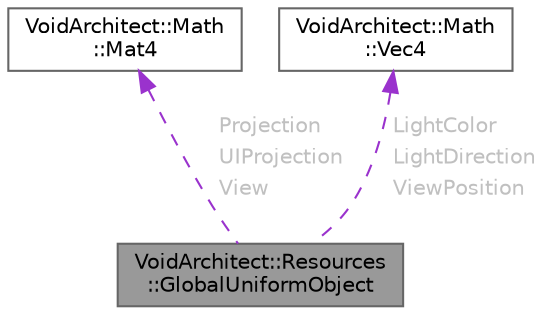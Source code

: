 digraph "VoidArchitect::Resources::GlobalUniformObject"
{
 // LATEX_PDF_SIZE
  bgcolor="transparent";
  edge [fontname=Helvetica,fontsize=10,labelfontname=Helvetica,labelfontsize=10];
  node [fontname=Helvetica,fontsize=10,shape=box,height=0.2,width=0.4];
  Node1 [id="Node000001",label="VoidArchitect::Resources\l::GlobalUniformObject",height=0.2,width=0.4,color="gray40", fillcolor="grey60", style="filled", fontcolor="black",tooltip=" "];
  Node2 -> Node1 [id="edge3_Node000001_Node000002",dir="back",color="darkorchid3",style="dashed",tooltip=" ",label=<<TABLE CELLBORDER="0" BORDER="0"><TR><TD VALIGN="top" ALIGN="LEFT" CELLPADDING="1" CELLSPACING="0">Projection</TD></TR>
<TR><TD VALIGN="top" ALIGN="LEFT" CELLPADDING="1" CELLSPACING="0">UIProjection</TD></TR>
<TR><TD VALIGN="top" ALIGN="LEFT" CELLPADDING="1" CELLSPACING="0">View</TD></TR>
</TABLE>> ,fontcolor="grey" ];
  Node2 [id="Node000002",label="VoidArchitect::Math\l::Mat4",height=0.2,width=0.4,color="gray40", fillcolor="white", style="filled",URL="$class_void_architect_1_1_math_1_1_mat4.html",tooltip=" "];
  Node3 -> Node1 [id="edge4_Node000001_Node000003",dir="back",color="darkorchid3",style="dashed",tooltip=" ",label=<<TABLE CELLBORDER="0" BORDER="0"><TR><TD VALIGN="top" ALIGN="LEFT" CELLPADDING="1" CELLSPACING="0">LightColor</TD></TR>
<TR><TD VALIGN="top" ALIGN="LEFT" CELLPADDING="1" CELLSPACING="0">LightDirection</TD></TR>
<TR><TD VALIGN="top" ALIGN="LEFT" CELLPADDING="1" CELLSPACING="0">ViewPosition</TD></TR>
</TABLE>> ,fontcolor="grey" ];
  Node3 [id="Node000003",label="VoidArchitect::Math\l::Vec4",height=0.2,width=0.4,color="gray40", fillcolor="white", style="filled",URL="$class_void_architect_1_1_math_1_1_vec4.html",tooltip=" "];
}
